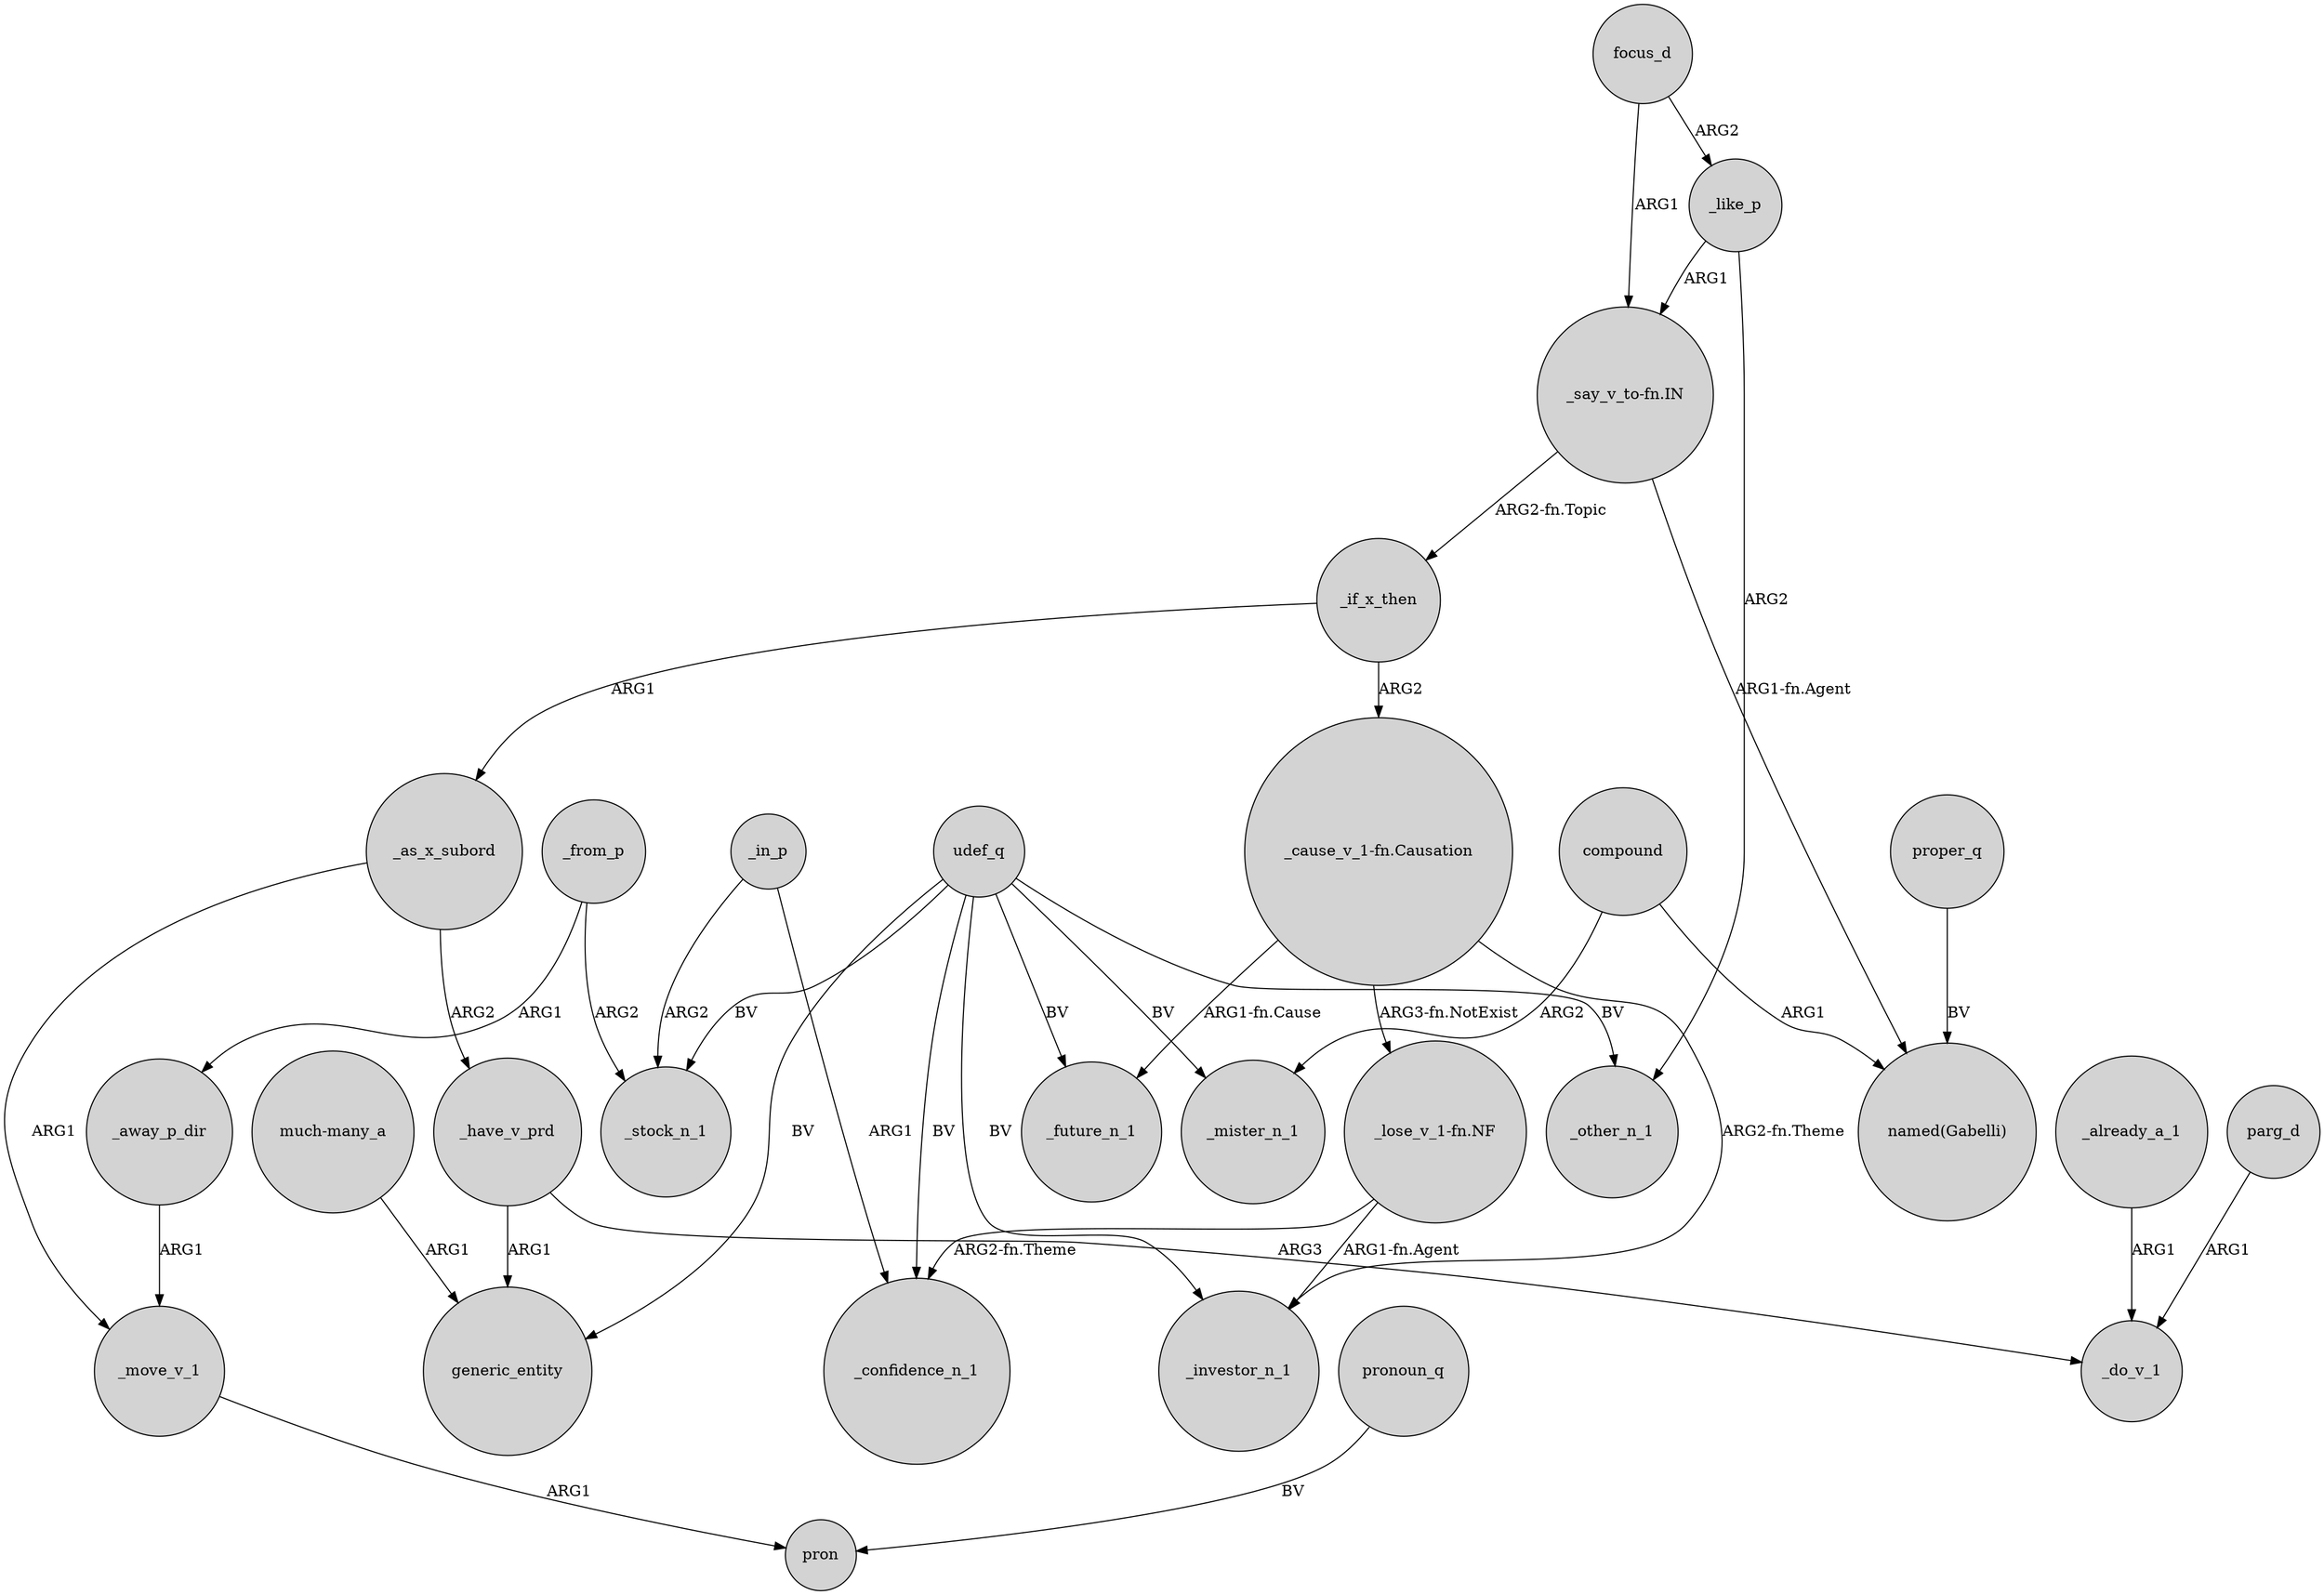 digraph {
	node [shape=circle style=filled]
	_as_x_subord -> _have_v_prd [label=ARG2]
	_have_v_prd -> generic_entity [label=ARG1]
	_from_p -> _away_p_dir [label=ARG1]
	parg_d -> _do_v_1 [label=ARG1]
	"_say_v_to-fn.IN" -> _if_x_then [label="ARG2-fn.Topic"]
	udef_q -> generic_entity [label=BV]
	_if_x_then -> _as_x_subord [label=ARG1]
	focus_d -> _like_p [label=ARG2]
	udef_q -> _investor_n_1 [label=BV]
	_away_p_dir -> _move_v_1 [label=ARG1]
	compound -> "named(Gabelli)" [label=ARG1]
	"much-many_a" -> generic_entity [label=ARG1]
	compound -> _mister_n_1 [label=ARG2]
	udef_q -> _mister_n_1 [label=BV]
	_in_p -> _confidence_n_1 [label=ARG1]
	_as_x_subord -> _move_v_1 [label=ARG1]
	focus_d -> "_say_v_to-fn.IN" [label=ARG1]
	_from_p -> _stock_n_1 [label=ARG2]
	_already_a_1 -> _do_v_1 [label=ARG1]
	"_cause_v_1-fn.Causation" -> _future_n_1 [label="ARG1-fn.Cause"]
	udef_q -> _other_n_1 [label=BV]
	pronoun_q -> pron [label=BV]
	udef_q -> _stock_n_1 [label=BV]
	_like_p -> "_say_v_to-fn.IN" [label=ARG1]
	_have_v_prd -> _do_v_1 [label=ARG3]
	udef_q -> _confidence_n_1 [label=BV]
	udef_q -> _future_n_1 [label=BV]
	"_lose_v_1-fn.NF" -> _investor_n_1 [label="ARG1-fn.Agent"]
	_move_v_1 -> pron [label=ARG1]
	proper_q -> "named(Gabelli)" [label=BV]
	"_lose_v_1-fn.NF" -> _confidence_n_1 [label="ARG2-fn.Theme"]
	_like_p -> _other_n_1 [label=ARG2]
	"_say_v_to-fn.IN" -> "named(Gabelli)" [label="ARG1-fn.Agent"]
	"_cause_v_1-fn.Causation" -> _investor_n_1 [label="ARG2-fn.Theme"]
	_if_x_then -> "_cause_v_1-fn.Causation" [label=ARG2]
	_in_p -> _stock_n_1 [label=ARG2]
	"_cause_v_1-fn.Causation" -> "_lose_v_1-fn.NF" [label="ARG3-fn.NotExist"]
}
